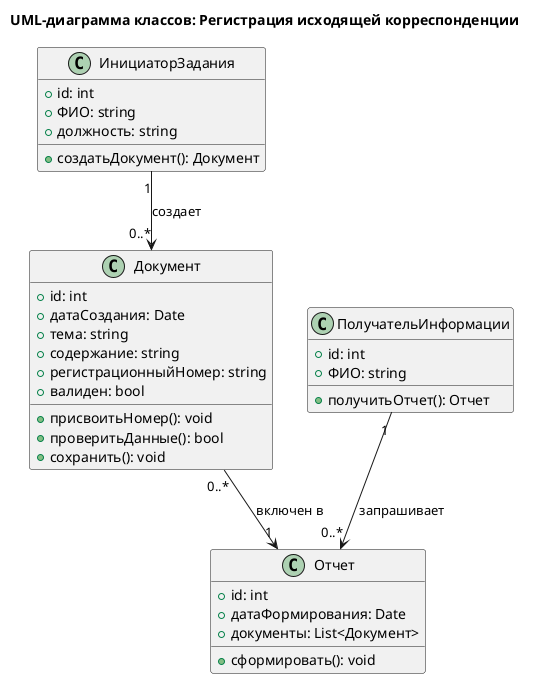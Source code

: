 UML-диаграмма классов:

@startuml
title UML-диаграмма классов: Регистрация исходящей корреспонденции

class ИнициаторЗадания {
    +id: int
    +ФИО: string
    +должность: string
    +создатьДокумент(): Документ
}

class ПолучательИнформации {
    +id: int
    +ФИО: string
    +получитьОтчет(): Отчет
}

class Документ {
    +id: int
    +датаСоздания: Date
    +тема: string
    +содержание: string
    +регистрационныйНомер: string
    +валиден: bool
    +присвоитьНомер(): void
    +проверитьДанные(): bool
    +сохранить(): void
}

class Отчет {
    +id: int
    +датаФормирования: Date
    +документы: List<Документ>
    +сформировать(): void
}

ИнициаторЗадания "1" --> "0..*" Документ : создает
ПолучательИнформации "1" --> "0..*" Отчет : запрашивает
Документ "0..*" --> "1" Отчет : включен в

@enduml
